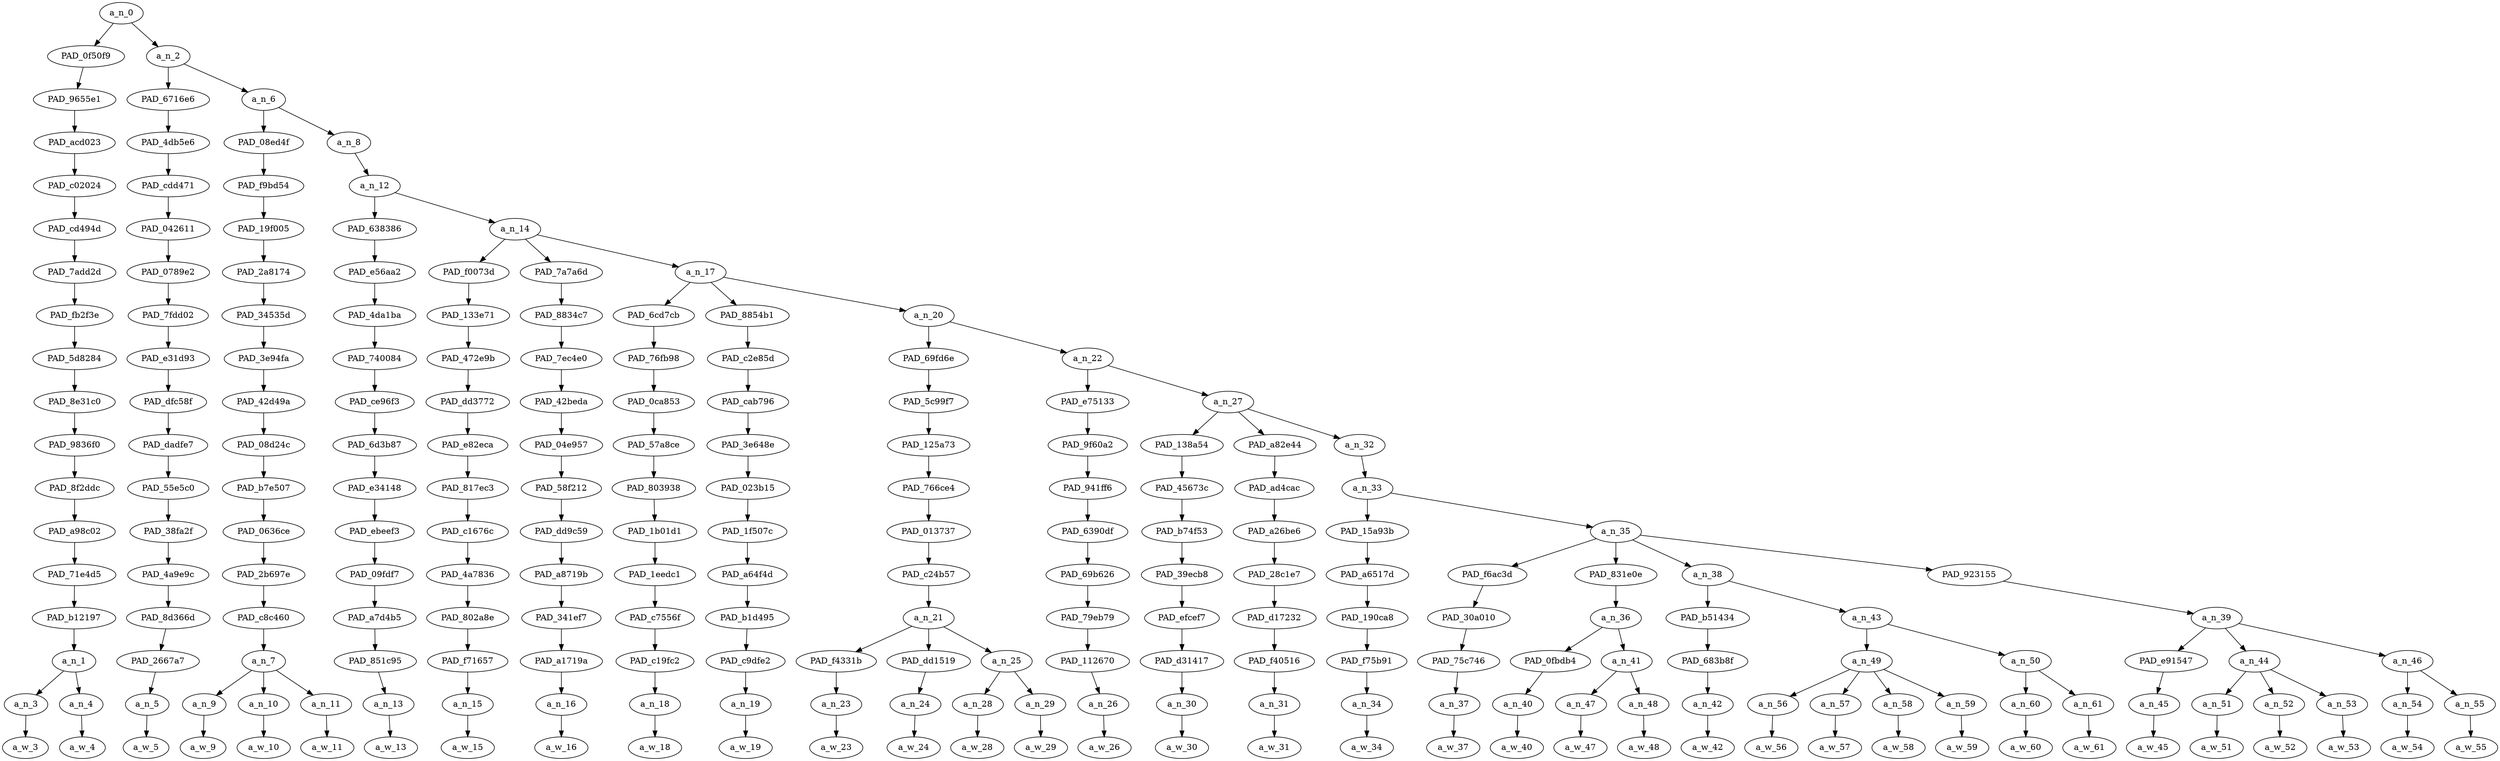 strict digraph "" {
	a_n_0	[div_dir=1,
		index=0,
		level=17,
		pos="2.169240692515432,17!",
		text_span="[0, 1, 2, 3, 4, 5, 6, 7, 8, 9, 10, 11, 12, 13, 14, 15, 16, 17, 18, 19, 20, 21, 22, 23, 24, 25, 26, 27, 28, 29, 30, 31, 32, 33, 34, \
35]",
		value=1.00000001];
	PAD_0f50f9	[div_dir=1,
		index=0,
		level=16,
		pos="0.5,16!",
		text_span="[0, 1]",
		value=0.05276146];
	a_n_0 -> PAD_0f50f9;
	a_n_2	[div_dir=1,
		index=1,
		level=16,
		pos="3.838481385030864,16!",
		text_span="[2, 3, 4, 5, 6, 7, 8, 9, 10, 11, 12, 13, 14, 15, 16, 17, 18, 19, 20, 21, 22, 23, 24, 25, 26, 27, 28, 29, 30, 31, 32, 33, 34, 35]",
		value=0.94684296];
	a_n_0 -> a_n_2;
	PAD_9655e1	[div_dir=1,
		index=0,
		level=15,
		pos="0.5,15!",
		text_span="[0, 1]",
		value=0.05276146];
	PAD_0f50f9 -> PAD_9655e1;
	PAD_acd023	[div_dir=1,
		index=0,
		level=14,
		pos="0.5,14!",
		text_span="[0, 1]",
		value=0.05276146];
	PAD_9655e1 -> PAD_acd023;
	PAD_c02024	[div_dir=1,
		index=0,
		level=13,
		pos="0.5,13!",
		text_span="[0, 1]",
		value=0.05276146];
	PAD_acd023 -> PAD_c02024;
	PAD_cd494d	[div_dir=1,
		index=0,
		level=12,
		pos="0.5,12!",
		text_span="[0, 1]",
		value=0.05276146];
	PAD_c02024 -> PAD_cd494d;
	PAD_7add2d	[div_dir=1,
		index=0,
		level=11,
		pos="0.5,11!",
		text_span="[0, 1]",
		value=0.05276146];
	PAD_cd494d -> PAD_7add2d;
	PAD_fb2f3e	[div_dir=1,
		index=0,
		level=10,
		pos="0.5,10!",
		text_span="[0, 1]",
		value=0.05276146];
	PAD_7add2d -> PAD_fb2f3e;
	PAD_5d8284	[div_dir=1,
		index=0,
		level=9,
		pos="0.5,9!",
		text_span="[0, 1]",
		value=0.05276146];
	PAD_fb2f3e -> PAD_5d8284;
	PAD_8e31c0	[div_dir=1,
		index=0,
		level=8,
		pos="0.5,8!",
		text_span="[0, 1]",
		value=0.05276146];
	PAD_5d8284 -> PAD_8e31c0;
	PAD_9836f0	[div_dir=1,
		index=0,
		level=7,
		pos="0.5,7!",
		text_span="[0, 1]",
		value=0.05276146];
	PAD_8e31c0 -> PAD_9836f0;
	PAD_8f2ddc	[div_dir=1,
		index=0,
		level=6,
		pos="0.5,6!",
		text_span="[0, 1]",
		value=0.05276146];
	PAD_9836f0 -> PAD_8f2ddc;
	PAD_a98c02	[div_dir=1,
		index=0,
		level=5,
		pos="0.5,5!",
		text_span="[0, 1]",
		value=0.05276146];
	PAD_8f2ddc -> PAD_a98c02;
	PAD_71e4d5	[div_dir=1,
		index=0,
		level=4,
		pos="0.5,4!",
		text_span="[0, 1]",
		value=0.05276146];
	PAD_a98c02 -> PAD_71e4d5;
	PAD_b12197	[div_dir=1,
		index=0,
		level=3,
		pos="0.5,3!",
		text_span="[0, 1]",
		value=0.05276146];
	PAD_71e4d5 -> PAD_b12197;
	a_n_1	[div_dir=1,
		index=0,
		level=2,
		pos="0.5,2!",
		text_span="[0, 1]",
		value=0.05276146];
	PAD_b12197 -> a_n_1;
	a_n_3	[div_dir=1,
		index=0,
		level=1,
		pos="0.0,1!",
		text_span="[0]",
		value=0.03006724];
	a_n_1 -> a_n_3;
	a_n_4	[div_dir=1,
		index=1,
		level=1,
		pos="1.0,1!",
		text_span="[1]",
		value=0.02254885];
	a_n_1 -> a_n_4;
	a_w_3	[div_dir=0,
		index=0,
		level=0,
		pos="0,0!",
		text_span="[0]",
		value=new];
	a_n_3 -> a_w_3;
	a_w_4	[div_dir=0,
		index=1,
		level=0,
		pos="1,0!",
		text_span="[1]",
		value=rule];
	a_n_4 -> a_w_4;
	PAD_6716e6	[div_dir=1,
		index=1,
		level=15,
		pos="2.0,15!",
		text_span="[2]",
		value=0.01624697];
	a_n_2 -> PAD_6716e6;
	a_n_6	[div_dir=1,
		index=2,
		level=15,
		pos="5.676962770061728,15!",
		text_span="[3, 4, 5, 6, 7, 8, 9, 10, 11, 12, 13, 14, 15, 16, 17, 18, 19, 20, 21, 22, 23, 24, 25, 26, 27, 28, 29, 30, 31, 32, 33, 34, 35]",
		value=0.93022375];
	a_n_2 -> a_n_6;
	PAD_4db5e6	[div_dir=1,
		index=1,
		level=14,
		pos="2.0,14!",
		text_span="[2]",
		value=0.01624697];
	PAD_6716e6 -> PAD_4db5e6;
	PAD_cdd471	[div_dir=1,
		index=1,
		level=13,
		pos="2.0,13!",
		text_span="[2]",
		value=0.01624697];
	PAD_4db5e6 -> PAD_cdd471;
	PAD_042611	[div_dir=1,
		index=1,
		level=12,
		pos="2.0,12!",
		text_span="[2]",
		value=0.01624697];
	PAD_cdd471 -> PAD_042611;
	PAD_0789e2	[div_dir=1,
		index=1,
		level=11,
		pos="2.0,11!",
		text_span="[2]",
		value=0.01624697];
	PAD_042611 -> PAD_0789e2;
	PAD_7fdd02	[div_dir=1,
		index=1,
		level=10,
		pos="2.0,10!",
		text_span="[2]",
		value=0.01624697];
	PAD_0789e2 -> PAD_7fdd02;
	PAD_e31d93	[div_dir=1,
		index=1,
		level=9,
		pos="2.0,9!",
		text_span="[2]",
		value=0.01624697];
	PAD_7fdd02 -> PAD_e31d93;
	PAD_dfc58f	[div_dir=1,
		index=1,
		level=8,
		pos="2.0,8!",
		text_span="[2]",
		value=0.01624697];
	PAD_e31d93 -> PAD_dfc58f;
	PAD_dadfe7	[div_dir=1,
		index=1,
		level=7,
		pos="2.0,7!",
		text_span="[2]",
		value=0.01624697];
	PAD_dfc58f -> PAD_dadfe7;
	PAD_55e5c0	[div_dir=1,
		index=1,
		level=6,
		pos="2.0,6!",
		text_span="[2]",
		value=0.01624697];
	PAD_dadfe7 -> PAD_55e5c0;
	PAD_38fa2f	[div_dir=1,
		index=1,
		level=5,
		pos="2.0,5!",
		text_span="[2]",
		value=0.01624697];
	PAD_55e5c0 -> PAD_38fa2f;
	PAD_4a9e9c	[div_dir=1,
		index=1,
		level=4,
		pos="2.0,4!",
		text_span="[2]",
		value=0.01624697];
	PAD_38fa2f -> PAD_4a9e9c;
	PAD_8d366d	[div_dir=1,
		index=1,
		level=3,
		pos="2.0,3!",
		text_span="[2]",
		value=0.01624697];
	PAD_4a9e9c -> PAD_8d366d;
	PAD_2667a7	[div_dir=1,
		index=1,
		level=2,
		pos="2.0,2!",
		text_span="[2]",
		value=0.01624697];
	PAD_8d366d -> PAD_2667a7;
	a_n_5	[div_dir=1,
		index=2,
		level=1,
		pos="2.0,1!",
		text_span="[2]",
		value=0.01624697];
	PAD_2667a7 -> a_n_5;
	a_w_5	[div_dir=0,
		index=2,
		level=0,
		pos="2,0!",
		text_span="[2]",
		value=in];
	a_n_5 -> a_w_5;
	PAD_08ed4f	[div_dir=1,
		index=2,
		level=14,
		pos="4.0,14!",
		text_span="[3, 4, 5]",
		value=0.06496143];
	a_n_6 -> PAD_08ed4f;
	a_n_8	[div_dir=1,
		index=3,
		level=14,
		pos="7.3539255401234565,14!",
		text_span="[6, 7, 8, 9, 10, 11, 12, 13, 14, 15, 16, 17, 18, 19, 20, 21, 22, 23, 24, 25, 26, 27, 28, 29, 30, 31, 32, 33, 34, 35]",
		value=0.86488965];
	a_n_6 -> a_n_8;
	PAD_f9bd54	[div_dir=1,
		index=2,
		level=13,
		pos="4.0,13!",
		text_span="[3, 4, 5]",
		value=0.06496143];
	PAD_08ed4f -> PAD_f9bd54;
	PAD_19f005	[div_dir=1,
		index=2,
		level=12,
		pos="4.0,12!",
		text_span="[3, 4, 5]",
		value=0.06496143];
	PAD_f9bd54 -> PAD_19f005;
	PAD_2a8174	[div_dir=1,
		index=2,
		level=11,
		pos="4.0,11!",
		text_span="[3, 4, 5]",
		value=0.06496143];
	PAD_19f005 -> PAD_2a8174;
	PAD_34535d	[div_dir=1,
		index=2,
		level=10,
		pos="4.0,10!",
		text_span="[3, 4, 5]",
		value=0.06496143];
	PAD_2a8174 -> PAD_34535d;
	PAD_3e94fa	[div_dir=1,
		index=2,
		level=9,
		pos="4.0,9!",
		text_span="[3, 4, 5]",
		value=0.06496143];
	PAD_34535d -> PAD_3e94fa;
	PAD_42d49a	[div_dir=1,
		index=2,
		level=8,
		pos="4.0,8!",
		text_span="[3, 4, 5]",
		value=0.06496143];
	PAD_3e94fa -> PAD_42d49a;
	PAD_08d24c	[div_dir=1,
		index=2,
		level=7,
		pos="4.0,7!",
		text_span="[3, 4, 5]",
		value=0.06496143];
	PAD_42d49a -> PAD_08d24c;
	PAD_b7e507	[div_dir=1,
		index=2,
		level=6,
		pos="4.0,6!",
		text_span="[3, 4, 5]",
		value=0.06496143];
	PAD_08d24c -> PAD_b7e507;
	PAD_0636ce	[div_dir=1,
		index=2,
		level=5,
		pos="4.0,5!",
		text_span="[3, 4, 5]",
		value=0.06496143];
	PAD_b7e507 -> PAD_0636ce;
	PAD_2b697e	[div_dir=1,
		index=2,
		level=4,
		pos="4.0,4!",
		text_span="[3, 4, 5]",
		value=0.06496143];
	PAD_0636ce -> PAD_2b697e;
	PAD_c8c460	[div_dir=1,
		index=2,
		level=3,
		pos="4.0,3!",
		text_span="[3, 4, 5]",
		value=0.06496143];
	PAD_2b697e -> PAD_c8c460;
	a_n_7	[div_dir=1,
		index=2,
		level=2,
		pos="4.0,2!",
		text_span="[3, 4, 5]",
		value=0.06496143];
	PAD_c8c460 -> a_n_7;
	a_n_9	[div_dir=1,
		index=3,
		level=1,
		pos="3.0,1!",
		text_span="[3]",
		value=0.01722419];
	a_n_7 -> a_n_9;
	a_n_10	[div_dir=-1,
		index=4,
		level=1,
		pos="4.0,1!",
		text_span="[4]",
		value=0.02271243];
	a_n_7 -> a_n_10;
	a_n_11	[div_dir=1,
		index=5,
		level=1,
		pos="5.0,1!",
		text_span="[5]",
		value=0.02501944];
	a_n_7 -> a_n_11;
	a_w_9	[div_dir=0,
		index=3,
		level=0,
		pos="3,0!",
		text_span="[3]",
		value=all];
	a_n_9 -> a_w_9;
	a_w_10	[div_dir=0,
		index=4,
		level=0,
		pos="4,0!",
		text_span="[4]",
		value=competitive];
	a_n_10 -> a_w_10;
	a_w_11	[div_dir=0,
		index=5,
		level=0,
		pos="5,0!",
		text_span="[5]",
		value=shows];
	a_n_11 -> a_w_11;
	a_n_12	[div_dir=1,
		index=3,
		level=13,
		pos="7.3539255401234565,13!",
		text_span="[6, 7, 8, 9, 10, 11, 12, 13, 14, 15, 16, 17, 18, 19, 20, 21, 22, 23, 24, 25, 26, 27, 28, 29, 30, 31, 32, 33, 34, 35]",
		value=0.86450229];
	a_n_8 -> a_n_12;
	PAD_638386	[div_dir=1,
		index=3,
		level=12,
		pos="6.0,12!",
		text_span="[6]",
		value=0.02882493];
	a_n_12 -> PAD_638386;
	a_n_14	[div_dir=1,
		index=4,
		level=12,
		pos="8.707851080246913,12!",
		text_span="[7, 8, 9, 10, 11, 12, 13, 14, 15, 16, 17, 18, 19, 20, 21, 22, 23, 24, 25, 26, 27, 28, 29, 30, 31, 32, 33, 34, 35]",
		value=0.83529000];
	a_n_12 -> a_n_14;
	PAD_e56aa2	[div_dir=1,
		index=3,
		level=11,
		pos="6.0,11!",
		text_span="[6]",
		value=0.02882493];
	PAD_638386 -> PAD_e56aa2;
	PAD_4da1ba	[div_dir=1,
		index=3,
		level=10,
		pos="6.0,10!",
		text_span="[6]",
		value=0.02882493];
	PAD_e56aa2 -> PAD_4da1ba;
	PAD_740084	[div_dir=1,
		index=3,
		level=9,
		pos="6.0,9!",
		text_span="[6]",
		value=0.02882493];
	PAD_4da1ba -> PAD_740084;
	PAD_ce96f3	[div_dir=1,
		index=3,
		level=8,
		pos="6.0,8!",
		text_span="[6]",
		value=0.02882493];
	PAD_740084 -> PAD_ce96f3;
	PAD_6d3b87	[div_dir=1,
		index=3,
		level=7,
		pos="6.0,7!",
		text_span="[6]",
		value=0.02882493];
	PAD_ce96f3 -> PAD_6d3b87;
	PAD_e34148	[div_dir=1,
		index=3,
		level=6,
		pos="6.0,6!",
		text_span="[6]",
		value=0.02882493];
	PAD_6d3b87 -> PAD_e34148;
	PAD_ebeef3	[div_dir=1,
		index=3,
		level=5,
		pos="6.0,5!",
		text_span="[6]",
		value=0.02882493];
	PAD_e34148 -> PAD_ebeef3;
	PAD_09fdf7	[div_dir=1,
		index=3,
		level=4,
		pos="6.0,4!",
		text_span="[6]",
		value=0.02882493];
	PAD_ebeef3 -> PAD_09fdf7;
	PAD_a7d4b5	[div_dir=1,
		index=3,
		level=3,
		pos="6.0,3!",
		text_span="[6]",
		value=0.02882493];
	PAD_09fdf7 -> PAD_a7d4b5;
	PAD_851c95	[div_dir=1,
		index=3,
		level=2,
		pos="6.0,2!",
		text_span="[6]",
		value=0.02882493];
	PAD_a7d4b5 -> PAD_851c95;
	a_n_13	[div_dir=1,
		index=6,
		level=1,
		pos="6.0,1!",
		text_span="[6]",
		value=0.02882493];
	PAD_851c95 -> a_n_13;
	a_w_13	[div_dir=0,
		index=6,
		level=0,
		pos="6,0!",
		text_span="[6]",
		value=baking];
	a_n_13 -> a_w_13;
	PAD_f0073d	[div_dir=1,
		index=4,
		level=11,
		pos="7.0,11!",
		text_span="[7]",
		value=0.02834941];
	a_n_14 -> PAD_f0073d;
	PAD_7a7a6d	[div_dir=1,
		index=5,
		level=11,
		pos="8.0,11!",
		text_span="[8]",
		value=0.01596334];
	a_n_14 -> PAD_7a7a6d;
	a_n_17	[div_dir=1,
		index=6,
		level=11,
		pos="11.12355324074074,11!",
		text_span="[9, 10, 11, 12, 13, 14, 15, 16, 17, 18, 19, 20, 21, 22, 23, 24, 25, 26, 27, 28, 29, 30, 31, 32, 33, 34, 35]",
		value=0.79060169];
	a_n_14 -> a_n_17;
	PAD_133e71	[div_dir=1,
		index=4,
		level=10,
		pos="7.0,10!",
		text_span="[7]",
		value=0.02834941];
	PAD_f0073d -> PAD_133e71;
	PAD_472e9b	[div_dir=1,
		index=4,
		level=9,
		pos="7.0,9!",
		text_span="[7]",
		value=0.02834941];
	PAD_133e71 -> PAD_472e9b;
	PAD_dd3772	[div_dir=1,
		index=4,
		level=8,
		pos="7.0,8!",
		text_span="[7]",
		value=0.02834941];
	PAD_472e9b -> PAD_dd3772;
	PAD_e82eca	[div_dir=1,
		index=4,
		level=7,
		pos="7.0,7!",
		text_span="[7]",
		value=0.02834941];
	PAD_dd3772 -> PAD_e82eca;
	PAD_817ec3	[div_dir=1,
		index=4,
		level=6,
		pos="7.0,6!",
		text_span="[7]",
		value=0.02834941];
	PAD_e82eca -> PAD_817ec3;
	PAD_c1676c	[div_dir=1,
		index=4,
		level=5,
		pos="7.0,5!",
		text_span="[7]",
		value=0.02834941];
	PAD_817ec3 -> PAD_c1676c;
	PAD_4a7836	[div_dir=1,
		index=4,
		level=4,
		pos="7.0,4!",
		text_span="[7]",
		value=0.02834941];
	PAD_c1676c -> PAD_4a7836;
	PAD_802a8e	[div_dir=1,
		index=4,
		level=3,
		pos="7.0,3!",
		text_span="[7]",
		value=0.02834941];
	PAD_4a7836 -> PAD_802a8e;
	PAD_f71657	[div_dir=1,
		index=4,
		level=2,
		pos="7.0,2!",
		text_span="[7]",
		value=0.02834941];
	PAD_802a8e -> PAD_f71657;
	a_n_15	[div_dir=1,
		index=7,
		level=1,
		pos="7.0,1!",
		text_span="[7]",
		value=0.02834941];
	PAD_f71657 -> a_n_15;
	a_w_15	[div_dir=0,
		index=7,
		level=0,
		pos="7,0!",
		text_span="[7]",
		value=dancing];
	a_n_15 -> a_w_15;
	PAD_8834c7	[div_dir=1,
		index=5,
		level=10,
		pos="8.0,10!",
		text_span="[8]",
		value=0.01596334];
	PAD_7a7a6d -> PAD_8834c7;
	PAD_7ec4e0	[div_dir=1,
		index=5,
		level=9,
		pos="8.0,9!",
		text_span="[8]",
		value=0.01596334];
	PAD_8834c7 -> PAD_7ec4e0;
	PAD_42beda	[div_dir=1,
		index=5,
		level=8,
		pos="8.0,8!",
		text_span="[8]",
		value=0.01596334];
	PAD_7ec4e0 -> PAD_42beda;
	PAD_04e957	[div_dir=1,
		index=5,
		level=7,
		pos="8.0,7!",
		text_span="[8]",
		value=0.01596334];
	PAD_42beda -> PAD_04e957;
	PAD_58f212	[div_dir=1,
		index=5,
		level=6,
		pos="8.0,6!",
		text_span="[8]",
		value=0.01596334];
	PAD_04e957 -> PAD_58f212;
	PAD_dd9c59	[div_dir=1,
		index=5,
		level=5,
		pos="8.0,5!",
		text_span="[8]",
		value=0.01596334];
	PAD_58f212 -> PAD_dd9c59;
	PAD_a8719b	[div_dir=1,
		index=5,
		level=4,
		pos="8.0,4!",
		text_span="[8]",
		value=0.01596334];
	PAD_dd9c59 -> PAD_a8719b;
	PAD_341ef7	[div_dir=1,
		index=5,
		level=3,
		pos="8.0,3!",
		text_span="[8]",
		value=0.01596334];
	PAD_a8719b -> PAD_341ef7;
	PAD_a1719a	[div_dir=1,
		index=5,
		level=2,
		pos="8.0,2!",
		text_span="[8]",
		value=0.01596334];
	PAD_341ef7 -> PAD_a1719a;
	a_n_16	[div_dir=1,
		index=8,
		level=1,
		pos="8.0,1!",
		text_span="[8]",
		value=0.01596334];
	PAD_a1719a -> a_n_16;
	a_w_16	[div_dir=0,
		index=8,
		level=0,
		pos="8,0!",
		text_span="[8]",
		value=or];
	a_n_16 -> a_w_16;
	PAD_6cd7cb	[div_dir=1,
		index=6,
		level=10,
		pos="9.0,10!",
		text_span="[9]",
		value=0.01752955];
	a_n_17 -> PAD_6cd7cb;
	PAD_8854b1	[div_dir=1,
		index=7,
		level=10,
		pos="10.0,10!",
		text_span="[10]",
		value=0.03110434];
	a_n_17 -> PAD_8854b1;
	a_n_20	[div_dir=1,
		index=8,
		level=10,
		pos="14.370659722222221,10!",
		text_span="[11, 12, 13, 14, 15, 16, 17, 18, 19, 20, 21, 22, 23, 24, 25, 26, 27, 28, 29, 30, 31, 32, 33, 34, 35]",
		value=0.74160709];
	a_n_17 -> a_n_20;
	PAD_76fb98	[div_dir=1,
		index=6,
		level=9,
		pos="9.0,9!",
		text_span="[9]",
		value=0.01752955];
	PAD_6cd7cb -> PAD_76fb98;
	PAD_0ca853	[div_dir=1,
		index=6,
		level=8,
		pos="9.0,8!",
		text_span="[9]",
		value=0.01752955];
	PAD_76fb98 -> PAD_0ca853;
	PAD_57a8ce	[div_dir=1,
		index=6,
		level=7,
		pos="9.0,7!",
		text_span="[9]",
		value=0.01752955];
	PAD_0ca853 -> PAD_57a8ce;
	PAD_803938	[div_dir=1,
		index=6,
		level=6,
		pos="9.0,6!",
		text_span="[9]",
		value=0.01752955];
	PAD_57a8ce -> PAD_803938;
	PAD_1b01d1	[div_dir=1,
		index=6,
		level=5,
		pos="9.0,5!",
		text_span="[9]",
		value=0.01752955];
	PAD_803938 -> PAD_1b01d1;
	PAD_1eedc1	[div_dir=1,
		index=6,
		level=4,
		pos="9.0,4!",
		text_span="[9]",
		value=0.01752955];
	PAD_1b01d1 -> PAD_1eedc1;
	PAD_c7556f	[div_dir=1,
		index=6,
		level=3,
		pos="9.0,3!",
		text_span="[9]",
		value=0.01752955];
	PAD_1eedc1 -> PAD_c7556f;
	PAD_c19fc2	[div_dir=1,
		index=6,
		level=2,
		pos="9.0,2!",
		text_span="[9]",
		value=0.01752955];
	PAD_c7556f -> PAD_c19fc2;
	a_n_18	[div_dir=1,
		index=9,
		level=1,
		pos="9.0,1!",
		text_span="[9]",
		value=0.01752955];
	PAD_c19fc2 -> a_n_18;
	a_w_18	[div_dir=0,
		index=9,
		level=0,
		pos="9,0!",
		text_span="[9]",
		value=other];
	a_n_18 -> a_w_18;
	PAD_c2e85d	[div_dir=1,
		index=7,
		level=9,
		pos="10.0,9!",
		text_span="[10]",
		value=0.03110434];
	PAD_8854b1 -> PAD_c2e85d;
	PAD_cab796	[div_dir=1,
		index=7,
		level=8,
		pos="10.0,8!",
		text_span="[10]",
		value=0.03110434];
	PAD_c2e85d -> PAD_cab796;
	PAD_3e648e	[div_dir=1,
		index=7,
		level=7,
		pos="10.0,7!",
		text_span="[10]",
		value=0.03110434];
	PAD_cab796 -> PAD_3e648e;
	PAD_023b15	[div_dir=1,
		index=7,
		level=6,
		pos="10.0,6!",
		text_span="[10]",
		value=0.03110434];
	PAD_3e648e -> PAD_023b15;
	PAD_1f507c	[div_dir=1,
		index=7,
		level=5,
		pos="10.0,5!",
		text_span="[10]",
		value=0.03110434];
	PAD_023b15 -> PAD_1f507c;
	PAD_a64f4d	[div_dir=1,
		index=7,
		level=4,
		pos="10.0,4!",
		text_span="[10]",
		value=0.03110434];
	PAD_1f507c -> PAD_a64f4d;
	PAD_b1d495	[div_dir=1,
		index=7,
		level=3,
		pos="10.0,3!",
		text_span="[10]",
		value=0.03110434];
	PAD_a64f4d -> PAD_b1d495;
	PAD_c9dfe2	[div_dir=1,
		index=7,
		level=2,
		pos="10.0,2!",
		text_span="[10]",
		value=0.03110434];
	PAD_b1d495 -> PAD_c9dfe2;
	a_n_19	[div_dir=1,
		index=10,
		level=1,
		pos="10.0,1!",
		text_span="[10]",
		value=0.03110434];
	PAD_c9dfe2 -> a_n_19;
	a_w_19	[div_dir=0,
		index=10,
		level=0,
		pos="10,0!",
		text_span="[10]",
		value=let];
	a_n_19 -> a_w_19;
	PAD_69fd6e	[div_dir=1,
		index=8,
		level=9,
		pos="12.166666666666666,9!",
		text_span="[11, 12, 13, 14]",
		value=0.30179738];
	a_n_20 -> PAD_69fd6e;
	a_n_22	[div_dir=1,
		index=9,
		level=9,
		pos="16.57465277777778,9!",
		text_span="[15, 16, 17, 18, 19, 20, 21, 22, 23, 24, 25, 26, 27, 28, 29, 30, 31, 32, 33, 34, 35]",
		value=0.43948174];
	a_n_20 -> a_n_22;
	PAD_5c99f7	[div_dir=1,
		index=8,
		level=8,
		pos="12.166666666666666,8!",
		text_span="[11, 12, 13, 14]",
		value=0.30179738];
	PAD_69fd6e -> PAD_5c99f7;
	PAD_125a73	[div_dir=1,
		index=8,
		level=7,
		pos="12.166666666666666,7!",
		text_span="[11, 12, 13, 14]",
		value=0.30179738];
	PAD_5c99f7 -> PAD_125a73;
	PAD_766ce4	[div_dir=1,
		index=8,
		level=6,
		pos="12.166666666666666,6!",
		text_span="[11, 12, 13, 14]",
		value=0.30179738];
	PAD_125a73 -> PAD_766ce4;
	PAD_013737	[div_dir=1,
		index=8,
		level=5,
		pos="12.166666666666666,5!",
		text_span="[11, 12, 13, 14]",
		value=0.30179738];
	PAD_766ce4 -> PAD_013737;
	PAD_c24b57	[div_dir=1,
		index=8,
		level=4,
		pos="12.166666666666666,4!",
		text_span="[11, 12, 13, 14]",
		value=0.30179738];
	PAD_013737 -> PAD_c24b57;
	a_n_21	[div_dir=1,
		index=8,
		level=3,
		pos="12.166666666666666,3!",
		text_span="[11, 12, 13, 14]",
		value=0.30179738];
	PAD_c24b57 -> a_n_21;
	PAD_f4331b	[div_dir=1,
		index=8,
		level=2,
		pos="11.0,2!",
		text_span="[11]",
		value=0.06944894];
	a_n_21 -> PAD_f4331b;
	PAD_dd1519	[div_dir=1,
		index=9,
		level=2,
		pos="12.0,2!",
		text_span="[12]",
		value=0.02464136];
	a_n_21 -> PAD_dd1519;
	a_n_25	[div_dir=1,
		index=10,
		level=2,
		pos="13.5,2!",
		text_span="[13, 14]",
		value=0.20718237];
	a_n_21 -> a_n_25;
	a_n_23	[div_dir=1,
		index=11,
		level=1,
		pos="11.0,1!",
		text_span="[11]",
		value=0.06944894];
	PAD_f4331b -> a_n_23;
	a_w_23	[div_dir=0,
		index=11,
		level=0,
		pos="11,0!",
		text_span="[11]",
		value=paki];
	a_n_23 -> a_w_23;
	a_n_24	[div_dir=1,
		index=12,
		level=1,
		pos="12.0,1!",
		text_span="[12]",
		value=0.02464136];
	PAD_dd1519 -> a_n_24;
	a_w_24	[div_dir=0,
		index=12,
		level=0,
		pos="12,0!",
		text_span="[12]",
		value=or1];
	a_n_24 -> a_w_24;
	a_n_28	[div_dir=1,
		index=13,
		level=1,
		pos="13.0,1!",
		text_span="[13]",
		value=0.14762002];
	a_n_25 -> a_n_28;
	a_n_29	[div_dir=1,
		index=14,
		level=1,
		pos="14.0,1!",
		text_span="[14]",
		value=0.05892989];
	a_n_25 -> a_n_29;
	a_w_28	[div_dir=0,
		index=13,
		level=0,
		pos="13,0!",
		text_span="[13]",
		value=nigger];
	a_n_28 -> a_w_28;
	a_w_29	[div_dir=0,
		index=14,
		level=0,
		pos="14,0!",
		text_span="[14]",
		value=token];
	a_n_29 -> a_w_29;
	PAD_e75133	[div_dir=1,
		index=9,
		level=8,
		pos="15.0,8!",
		text_span="[15]",
		value=0.02903518];
	a_n_22 -> PAD_e75133;
	a_n_27	[div_dir=1,
		index=10,
		level=8,
		pos="18.149305555555557,8!",
		text_span="[16, 17, 18, 19, 20, 21, 22, 23, 24, 25, 26, 27, 28, 29, 30, 31, 32, 33, 34, 35]",
		value=0.41035752];
	a_n_22 -> a_n_27;
	PAD_9f60a2	[div_dir=1,
		index=9,
		level=7,
		pos="15.0,7!",
		text_span="[15]",
		value=0.02903518];
	PAD_e75133 -> PAD_9f60a2;
	PAD_941ff6	[div_dir=1,
		index=9,
		level=6,
		pos="15.0,6!",
		text_span="[15]",
		value=0.02903518];
	PAD_9f60a2 -> PAD_941ff6;
	PAD_6390df	[div_dir=1,
		index=9,
		level=5,
		pos="15.0,5!",
		text_span="[15]",
		value=0.02903518];
	PAD_941ff6 -> PAD_6390df;
	PAD_69b626	[div_dir=1,
		index=9,
		level=4,
		pos="15.0,4!",
		text_span="[15]",
		value=0.02903518];
	PAD_6390df -> PAD_69b626;
	PAD_79eb79	[div_dir=1,
		index=9,
		level=3,
		pos="15.0,3!",
		text_span="[15]",
		value=0.02903518];
	PAD_69b626 -> PAD_79eb79;
	PAD_112670	[div_dir=1,
		index=11,
		level=2,
		pos="15.0,2!",
		text_span="[15]",
		value=0.02903518];
	PAD_79eb79 -> PAD_112670;
	a_n_26	[div_dir=1,
		index=15,
		level=1,
		pos="15.0,1!",
		text_span="[15]",
		value=0.02903518];
	PAD_112670 -> a_n_26;
	a_w_26	[div_dir=0,
		index=15,
		level=0,
		pos="15,0!",
		text_span="[15]",
		value=win];
	a_n_26 -> a_w_26;
	PAD_138a54	[div_dir=1,
		index=10,
		level=7,
		pos="16.0,7!",
		text_span="[16]",
		value=0.01441840];
	a_n_27 -> PAD_138a54;
	PAD_a82e44	[div_dir=-1,
		index=11,
		level=7,
		pos="17.0,7!",
		text_span="[17]",
		value=0.01563460];
	a_n_27 -> PAD_a82e44;
	a_n_32	[div_dir=1,
		index=12,
		level=7,
		pos="21.447916666666668,7!",
		text_span="[18, 19, 20, 21, 22, 23, 24, 25, 26, 27, 28, 29, 30, 31, 32, 33, 34, 35]",
		value=0.38021391];
	a_n_27 -> a_n_32;
	PAD_45673c	[div_dir=1,
		index=10,
		level=6,
		pos="16.0,6!",
		text_span="[16]",
		value=0.01441840];
	PAD_138a54 -> PAD_45673c;
	PAD_b74f53	[div_dir=1,
		index=10,
		level=5,
		pos="16.0,5!",
		text_span="[16]",
		value=0.01441840];
	PAD_45673c -> PAD_b74f53;
	PAD_39ecb8	[div_dir=1,
		index=10,
		level=4,
		pos="16.0,4!",
		text_span="[16]",
		value=0.01441840];
	PAD_b74f53 -> PAD_39ecb8;
	PAD_efcef7	[div_dir=1,
		index=10,
		level=3,
		pos="16.0,3!",
		text_span="[16]",
		value=0.01441840];
	PAD_39ecb8 -> PAD_efcef7;
	PAD_d31417	[div_dir=1,
		index=12,
		level=2,
		pos="16.0,2!",
		text_span="[16]",
		value=0.01441840];
	PAD_efcef7 -> PAD_d31417;
	a_n_30	[div_dir=1,
		index=16,
		level=1,
		pos="16.0,1!",
		text_span="[16]",
		value=0.01441840];
	PAD_d31417 -> a_n_30;
	a_w_30	[div_dir=0,
		index=16,
		level=0,
		pos="16,0!",
		text_span="[16]",
		value=in1];
	a_n_30 -> a_w_30;
	PAD_ad4cac	[div_dir=-1,
		index=11,
		level=6,
		pos="17.0,6!",
		text_span="[17]",
		value=0.01563460];
	PAD_a82e44 -> PAD_ad4cac;
	PAD_a26be6	[div_dir=-1,
		index=11,
		level=5,
		pos="17.0,5!",
		text_span="[17]",
		value=0.01563460];
	PAD_ad4cac -> PAD_a26be6;
	PAD_28c1e7	[div_dir=-1,
		index=11,
		level=4,
		pos="17.0,4!",
		text_span="[17]",
		value=0.01563460];
	PAD_a26be6 -> PAD_28c1e7;
	PAD_d17232	[div_dir=-1,
		index=11,
		level=3,
		pos="17.0,3!",
		text_span="[17]",
		value=0.01563460];
	PAD_28c1e7 -> PAD_d17232;
	PAD_f40516	[div_dir=-1,
		index=13,
		level=2,
		pos="17.0,2!",
		text_span="[17]",
		value=0.01563460];
	PAD_d17232 -> PAD_f40516;
	a_n_31	[div_dir=-1,
		index=17,
		level=1,
		pos="17.0,1!",
		text_span="[17]",
		value=0.01563460];
	PAD_f40516 -> a_n_31;
	a_w_31	[div_dir=0,
		index=17,
		level=0,
		pos="17,0!",
		text_span="[17]",
		value=order];
	a_n_31 -> a_w_31;
	a_n_33	[div_dir=1,
		index=12,
		level=6,
		pos="21.447916666666668,6!",
		text_span="[18, 19, 20, 21, 22, 23, 24, 25, 26, 27, 28, 29, 30, 31, 32, 33, 34, 35]",
		value=0.38011623];
	a_n_32 -> a_n_33;
	PAD_15a93b	[div_dir=-1,
		index=12,
		level=5,
		pos="18.0,5!",
		text_span="[18]",
		value=0.01264499];
	a_n_33 -> PAD_15a93b;
	a_n_35	[div_dir=1,
		index=13,
		level=5,
		pos="24.895833333333336,5!",
		text_span="[19, 20, 21, 22, 23, 24, 25, 26, 27, 28, 29, 30, 31, 32, 33, 34, 35]",
		value=0.36737357];
	a_n_33 -> a_n_35;
	PAD_a6517d	[div_dir=-1,
		index=12,
		level=4,
		pos="18.0,4!",
		text_span="[18]",
		value=0.01264499];
	PAD_15a93b -> PAD_a6517d;
	PAD_190ca8	[div_dir=-1,
		index=12,
		level=3,
		pos="18.0,3!",
		text_span="[18]",
		value=0.01264499];
	PAD_a6517d -> PAD_190ca8;
	PAD_f75b91	[div_dir=-1,
		index=14,
		level=2,
		pos="18.0,2!",
		text_span="[18]",
		value=0.01264499];
	PAD_190ca8 -> PAD_f75b91;
	a_n_34	[div_dir=-1,
		index=18,
		level=1,
		pos="18.0,1!",
		text_span="[18]",
		value=0.01264499];
	PAD_f75b91 -> a_n_34;
	a_w_34	[div_dir=0,
		index=18,
		level=0,
		pos="18,0!",
		text_span="[18]",
		value=to];
	a_n_34 -> a_w_34;
	PAD_f6ac3d	[div_dir=-1,
		index=14,
		level=4,
		pos="22.0,4!",
		text_span="[22]",
		value=0.01445582];
	a_n_35 -> PAD_f6ac3d;
	PAD_831e0e	[div_dir=-1,
		index=13,
		level=4,
		pos="19.75,4!",
		text_span="[19, 20, 21]",
		value=0.04729299];
	a_n_35 -> PAD_831e0e;
	a_n_38	[div_dir=1,
		index=15,
		level=4,
		pos="25.0,4!",
		text_span="[23, 24, 25, 26, 27, 28, 29]",
		value=0.17015756];
	a_n_35 -> a_n_38;
	PAD_923155	[div_dir=1,
		index=16,
		level=4,
		pos="32.833333333333336,4!",
		text_span="[30, 31, 32, 33, 34, 35]",
		value=0.13536279];
	a_n_35 -> PAD_923155;
	PAD_30a010	[div_dir=-1,
		index=14,
		level=3,
		pos="22.0,3!",
		text_span="[22]",
		value=0.01445582];
	PAD_f6ac3d -> PAD_30a010;
	PAD_75c746	[div_dir=-1,
		index=17,
		level=2,
		pos="22.0,2!",
		text_span="[22]",
		value=0.01445582];
	PAD_30a010 -> PAD_75c746;
	a_n_37	[div_dir=-1,
		index=22,
		level=1,
		pos="22.0,1!",
		text_span="[22]",
		value=0.01445582];
	PAD_75c746 -> a_n_37;
	a_w_37	[div_dir=0,
		index=22,
		level=0,
		pos="22,0!",
		text_span="[22]",
		value=and];
	a_n_37 -> a_w_37;
	a_n_36	[div_dir=-1,
		index=13,
		level=3,
		pos="19.75,3!",
		text_span="[19, 20, 21]",
		value=0.04729299];
	PAD_831e0e -> a_n_36;
	PAD_0fbdb4	[div_dir=-1,
		index=15,
		level=2,
		pos="19.0,2!",
		text_span="[19]",
		value=0.01485781];
	a_n_36 -> PAD_0fbdb4;
	a_n_41	[div_dir=-1,
		index=16,
		level=2,
		pos="20.5,2!",
		text_span="[20, 21]",
		value=0.03242493];
	a_n_36 -> a_n_41;
	a_n_40	[div_dir=-1,
		index=19,
		level=1,
		pos="19.0,1!",
		text_span="[19]",
		value=0.01485781];
	PAD_0fbdb4 -> a_n_40;
	a_w_40	[div_dir=0,
		index=19,
		level=0,
		pos="19,0!",
		text_span="[19]",
		value=win1];
	a_n_40 -> a_w_40;
	a_n_47	[div_dir=-1,
		index=20,
		level=1,
		pos="20.0,1!",
		text_span="[20]",
		value=0.01553004];
	a_n_41 -> a_n_47;
	a_n_48	[div_dir=1,
		index=21,
		level=1,
		pos="21.0,1!",
		text_span="[21]",
		value=0.01688759];
	a_n_41 -> a_n_48;
	a_w_47	[div_dir=0,
		index=20,
		level=0,
		pos="20,0!",
		text_span="[20]",
		value=public];
	a_n_47 -> a_w_47;
	a_w_48	[div_dir=0,
		index=21,
		level=0,
		pos="21,0!",
		text_span="[21]",
		value=support];
	a_n_48 -> a_w_48;
	PAD_b51434	[div_dir=1,
		index=15,
		level=3,
		pos="23.0,3!",
		text_span="[23]",
		value=0.02115242];
	a_n_38 -> PAD_b51434;
	a_n_43	[div_dir=1,
		index=16,
		level=3,
		pos="27.0,3!",
		text_span="[24, 25, 26, 27, 28, 29]",
		value=0.14887694];
	a_n_38 -> a_n_43;
	PAD_683b8f	[div_dir=1,
		index=18,
		level=2,
		pos="23.0,2!",
		text_span="[23]",
		value=0.02115242];
	PAD_b51434 -> PAD_683b8f;
	a_n_42	[div_dir=1,
		index=23,
		level=1,
		pos="23.0,1!",
		text_span="[23]",
		value=0.02115242];
	PAD_683b8f -> a_n_42;
	a_w_42	[div_dir=0,
		index=23,
		level=0,
		pos="23,0!",
		text_span="[23]",
		value=hide];
	a_n_42 -> a_w_42;
	a_n_49	[div_dir=1,
		index=19,
		level=2,
		pos="25.5,2!",
		text_span="[24, 25, 26, 27]",
		value=0.08371414];
	a_n_43 -> a_n_49;
	a_n_50	[div_dir=-1,
		index=20,
		level=2,
		pos="28.5,2!",
		text_span="[28, 29]",
		value=0.06505827];
	a_n_43 -> a_n_50;
	a_n_56	[div_dir=1,
		index=24,
		level=1,
		pos="24.0,1!",
		text_span="[24]",
		value=0.01971870];
	a_n_49 -> a_n_56;
	a_n_57	[div_dir=-1,
		index=25,
		level=1,
		pos="25.0,1!",
		text_span="[25]",
		value=0.01751558];
	a_n_49 -> a_n_57;
	a_n_58	[div_dir=1,
		index=26,
		level=1,
		pos="26.0,1!",
		text_span="[26]",
		value=0.02932428];
	a_n_49 -> a_n_58;
	a_n_59	[div_dir=1,
		index=27,
		level=1,
		pos="27.0,1!",
		text_span="[27]",
		value=0.01701097];
	a_n_49 -> a_n_59;
	a_w_56	[div_dir=0,
		index=24,
		level=0,
		pos="24,0!",
		text_span="[24]",
		value=our];
	a_n_56 -> a_w_56;
	a_w_57	[div_dir=0,
		index=25,
		level=0,
		pos="25,0!",
		text_span="[25]",
		value=true];
	a_n_57 -> a_w_57;
	a_w_58	[div_dir=0,
		index=26,
		level=0,
		pos="26,0!",
		text_span="[26]",
		value=racist];
	a_n_58 -> a_w_58;
	a_w_59	[div_dir=0,
		index=27,
		level=0,
		pos="27,0!",
		text_span="[27]",
		value=feeling];
	a_n_59 -> a_w_59;
	a_n_60	[div_dir=1,
		index=28,
		level=1,
		pos="28.0,1!",
		text_span="[28]",
		value=0.01709176];
	a_n_50 -> a_n_60;
	a_n_61	[div_dir=-1,
		index=29,
		level=1,
		pos="29.0,1!",
		text_span="[29]",
		value=0.04795907];
	a_n_50 -> a_n_61;
	a_w_60	[div_dir=0,
		index=28,
		level=0,
		pos="28,0!",
		text_span="[28]",
		value=for];
	a_n_60 -> a_w_60;
	a_w_61	[div_dir=0,
		index=29,
		level=0,
		pos="29,0!",
		text_span="[29]",
		value=coloureds];
	a_n_61 -> a_w_61;
	a_n_39	[div_dir=1,
		index=17,
		level=3,
		pos="32.833333333333336,3!",
		text_span="[30, 31, 32, 33, 34, 35]",
		value=0.13536279];
	PAD_923155 -> a_n_39;
	PAD_e91547	[div_dir=-1,
		index=22,
		level=2,
		pos="33.0,2!",
		text_span="[33]",
		value=0.01536738];
	a_n_39 -> PAD_e91547;
	a_n_44	[div_dir=1,
		index=21,
		level=2,
		pos="31.0,2!",
		text_span="[30, 31, 32]",
		value=0.07805293];
	a_n_39 -> a_n_44;
	a_n_46	[div_dir=1,
		index=23,
		level=2,
		pos="34.5,2!",
		text_span="[34, 35]",
		value=0.04189514];
	a_n_39 -> a_n_46;
	a_n_45	[div_dir=-1,
		index=33,
		level=1,
		pos="33.0,1!",
		text_span="[33]",
		value=0.01536738];
	PAD_e91547 -> a_n_45;
	a_w_45	[div_dir=0,
		index=33,
		level=0,
		pos="33,0!",
		text_span="[33]",
		value=and1];
	a_n_45 -> a_w_45;
	a_n_51	[div_dir=1,
		index=30,
		level=1,
		pos="30.0,1!",
		text_span="[30]",
		value=0.02657470];
	a_n_44 -> a_n_51;
	a_n_52	[div_dir=1,
		index=31,
		level=1,
		pos="31.0,1!",
		text_span="[31]",
		value=0.03123213];
	a_n_44 -> a_n_52;
	a_n_53	[div_dir=-1,
		index=32,
		level=1,
		pos="32.0,1!",
		text_span="[32]",
		value=0.02020389];
	a_n_44 -> a_n_53;
	a_w_51	[div_dir=0,
		index=30,
		level=0,
		pos="30,0!",
		text_span="[30]",
		value=british];
	a_n_51 -> a_w_51;
	a_w_52	[div_dir=0,
		index=31,
		level=0,
		pos="31,0!",
		text_span="[31]",
		value=broadcasting];
	a_n_52 -> a_w_52;
	a_w_53	[div_dir=0,
		index=32,
		level=0,
		pos="32,0!",
		text_span="[32]",
		value=rules];
	a_n_53 -> a_w_53;
	a_n_54	[div_dir=1,
		index=34,
		level=1,
		pos="34.0,1!",
		text_span="[34]",
		value=0.01986273];
	a_n_46 -> a_n_54;
	a_n_55	[div_dir=1,
		index=35,
		level=1,
		pos="35.0,1!",
		text_span="[35]",
		value=0.02197699];
	a_n_46 -> a_n_55;
	a_w_54	[div_dir=0,
		index=34,
		level=0,
		pos="34,0!",
		text_span="[34]",
		value=regulations];
	a_n_54 -> a_w_54;
	a_w_55	[div_dir=0,
		index=35,
		level=0,
		pos="35,0!",
		text_span="[35]",
		value="<number>"];
	a_n_55 -> a_w_55;
}
